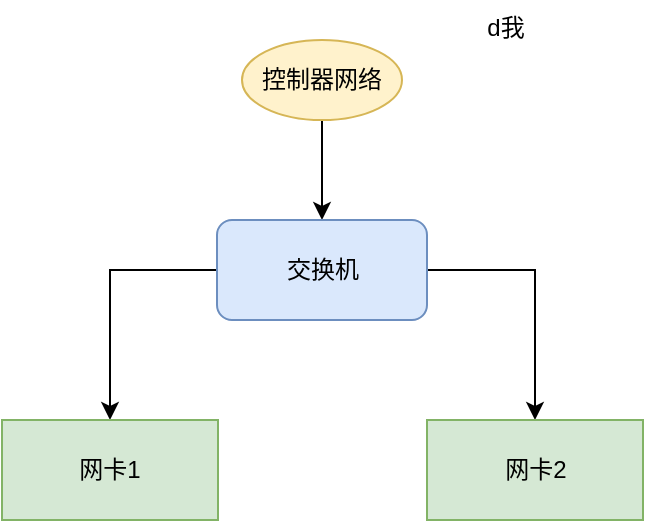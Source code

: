 <mxfile version="24.7.7">
  <diagram name="第 1 页" id="5IphB8eHWTp-f-tykZL0">
    <mxGraphModel dx="353" dy="646" grid="1" gridSize="10" guides="1" tooltips="1" connect="1" arrows="1" fold="1" page="1" pageScale="1" pageWidth="827" pageHeight="1169" math="0" shadow="0">
      <root>
        <mxCell id="0" />
        <mxCell id="1" parent="0" />
        <mxCell id="j6y0PCUKK9EX1xHPbR5D-12" style="edgeStyle=orthogonalEdgeStyle;rounded=0;orthogonalLoop=1;jettySize=auto;html=1;exitX=0.5;exitY=1;exitDx=0;exitDy=0;entryX=0.5;entryY=0;entryDx=0;entryDy=0;" edge="1" parent="1" source="j6y0PCUKK9EX1xHPbR5D-1" target="j6y0PCUKK9EX1xHPbR5D-2">
          <mxGeometry relative="1" as="geometry" />
        </mxCell>
        <mxCell id="j6y0PCUKK9EX1xHPbR5D-1" value="控制器网络" style="ellipse;whiteSpace=wrap;html=1;fillColor=#fff2cc;strokeColor=#d6b656;" vertex="1" parent="1">
          <mxGeometry x="360" y="180" width="80" height="40" as="geometry" />
        </mxCell>
        <mxCell id="j6y0PCUKK9EX1xHPbR5D-10" style="edgeStyle=orthogonalEdgeStyle;rounded=0;orthogonalLoop=1;jettySize=auto;html=1;exitX=0;exitY=0.5;exitDx=0;exitDy=0;entryX=0.5;entryY=0;entryDx=0;entryDy=0;" edge="1" parent="1" source="j6y0PCUKK9EX1xHPbR5D-2" target="j6y0PCUKK9EX1xHPbR5D-3">
          <mxGeometry relative="1" as="geometry" />
        </mxCell>
        <mxCell id="j6y0PCUKK9EX1xHPbR5D-11" style="edgeStyle=orthogonalEdgeStyle;rounded=0;orthogonalLoop=1;jettySize=auto;html=1;exitX=1;exitY=0.5;exitDx=0;exitDy=0;entryX=0.5;entryY=0;entryDx=0;entryDy=0;" edge="1" parent="1" source="j6y0PCUKK9EX1xHPbR5D-2" target="j6y0PCUKK9EX1xHPbR5D-4">
          <mxGeometry relative="1" as="geometry" />
        </mxCell>
        <mxCell id="j6y0PCUKK9EX1xHPbR5D-2" value="交换机" style="rounded=1;whiteSpace=wrap;html=1;fillColor=#dae8fc;strokeColor=#6c8ebf;" vertex="1" parent="1">
          <mxGeometry x="347.5" y="270" width="105" height="50" as="geometry" />
        </mxCell>
        <mxCell id="j6y0PCUKK9EX1xHPbR5D-3" value="网卡1" style="rounded=0;whiteSpace=wrap;html=1;fillColor=#d5e8d4;strokeColor=#82b366;" vertex="1" parent="1">
          <mxGeometry x="240" y="370" width="108" height="50" as="geometry" />
        </mxCell>
        <mxCell id="j6y0PCUKK9EX1xHPbR5D-4" value="网卡2" style="rounded=0;whiteSpace=wrap;html=1;fillColor=#d5e8d4;strokeColor=#82b366;" vertex="1" parent="1">
          <mxGeometry x="452.5" y="370" width="108" height="50" as="geometry" />
        </mxCell>
        <mxCell id="j6y0PCUKK9EX1xHPbR5D-13" value="d我" style="text;html=1;whiteSpace=wrap;overflow=hidden;rounded=0;align=center;" vertex="1" parent="1">
          <mxGeometry x="452.5" y="160" width="77.5" height="30" as="geometry" />
        </mxCell>
      </root>
    </mxGraphModel>
  </diagram>
</mxfile>

